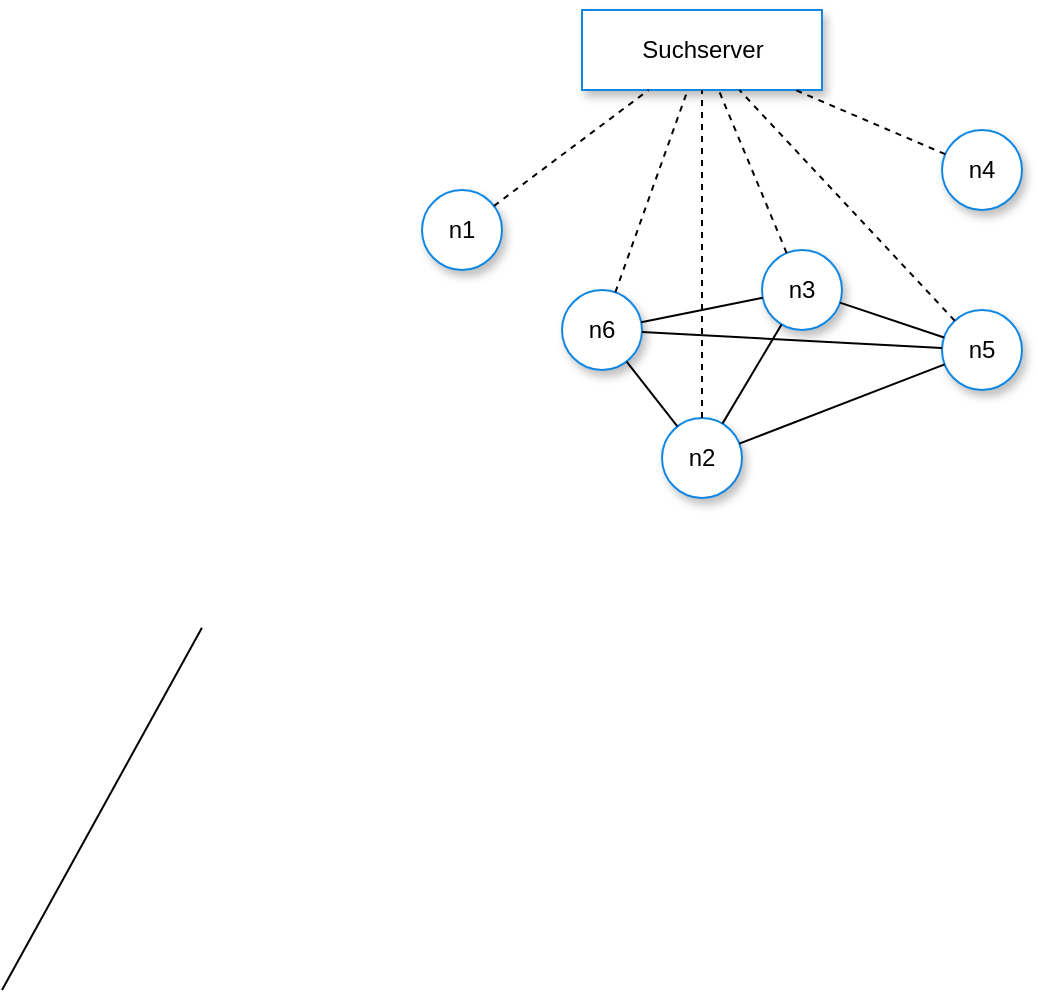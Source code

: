 <mxfile version="16.5.2" type="device"><diagram id="EozODpkRIXSncBKQ0nBx" name="Page-1"><mxGraphModel dx="1176" dy="605" grid="1" gridSize="10" guides="1" tooltips="1" connect="1" arrows="1" fold="1" page="1" pageScale="1" pageWidth="1169" pageHeight="827" math="0" shadow="0"><root><mxCell id="0"/><mxCell id="1" parent="0"/><mxCell id="jwrVgVqu73PEtfKnFUS3-1" value="n1" style="ellipse;whiteSpace=wrap;html=1;aspect=fixed;fillColor=#FFFFFF;strokeColor=#1088E3;strokeWidth=1;shadow=1;" vertex="1" parent="1"><mxGeometry x="580" y="300" width="40" height="40" as="geometry"/></mxCell><mxCell id="jwrVgVqu73PEtfKnFUS3-2" value="n2" style="ellipse;whiteSpace=wrap;html=1;aspect=fixed;fillColor=#FFFFFF;strokeColor=#1088E3;strokeWidth=1;shadow=1;" vertex="1" parent="1"><mxGeometry x="700" y="414" width="40" height="40" as="geometry"/></mxCell><mxCell id="jwrVgVqu73PEtfKnFUS3-3" value="n3" style="ellipse;whiteSpace=wrap;html=1;aspect=fixed;fillColor=#FFFFFF;strokeColor=#1088E3;strokeWidth=1;shadow=1;" vertex="1" parent="1"><mxGeometry x="750" y="330" width="40" height="40" as="geometry"/></mxCell><mxCell id="jwrVgVqu73PEtfKnFUS3-4" value="n4" style="ellipse;whiteSpace=wrap;html=1;aspect=fixed;fillColor=#FFFFFF;strokeColor=#1088E3;strokeWidth=1;shadow=1;" vertex="1" parent="1"><mxGeometry x="840" y="270" width="40" height="40" as="geometry"/></mxCell><mxCell id="jwrVgVqu73PEtfKnFUS3-5" value="n5" style="ellipse;whiteSpace=wrap;html=1;aspect=fixed;fillColor=#FFFFFF;strokeColor=#1088E3;strokeWidth=1;shadow=1;" vertex="1" parent="1"><mxGeometry x="840" y="360" width="40" height="40" as="geometry"/></mxCell><mxCell id="jwrVgVqu73PEtfKnFUS3-6" value="n6" style="ellipse;whiteSpace=wrap;html=1;aspect=fixed;fillColor=#FFFFFF;strokeColor=#1088E3;strokeWidth=1;shadow=1;" vertex="1" parent="1"><mxGeometry x="650" y="350" width="40" height="40" as="geometry"/></mxCell><mxCell id="jwrVgVqu73PEtfKnFUS3-27" value="" style="endArrow=none;html=1;rounded=0;" edge="1" parent="1" target="jwrVgVqu73PEtfKnFUS3-10"><mxGeometry width="50" height="50" relative="1" as="geometry"><mxPoint x="469.967" y="518.859" as="sourcePoint"/><mxPoint x="370.0" y="700" as="targetPoint"/></mxGeometry></mxCell><mxCell id="jwrVgVqu73PEtfKnFUS3-33" value="Suchserver" style="html=1;imageAspect=0;fillColor=#FFFFFF;strokeColor=#1088E3;strokeWidth=1;shadow=1;labelPosition=center;verticalLabelPosition=middle;align=center;verticalAlign=middle;" vertex="1" parent="1"><mxGeometry x="660" y="210" width="120" height="40" as="geometry"/></mxCell><mxCell id="jwrVgVqu73PEtfKnFUS3-34" value="" style="endArrow=none;html=1;rounded=0;" edge="1" parent="1" source="jwrVgVqu73PEtfKnFUS3-3" target="jwrVgVqu73PEtfKnFUS3-6"><mxGeometry width="50" height="50" relative="1" as="geometry"><mxPoint x="620" y="490" as="sourcePoint"/><mxPoint x="670" y="440" as="targetPoint"/></mxGeometry></mxCell><mxCell id="jwrVgVqu73PEtfKnFUS3-37" value="" style="endArrow=none;html=1;rounded=0;" edge="1" parent="1" source="jwrVgVqu73PEtfKnFUS3-2" target="jwrVgVqu73PEtfKnFUS3-6"><mxGeometry width="50" height="50" relative="1" as="geometry"><mxPoint x="760.388" y="363.922" as="sourcePoint"/><mxPoint x="699.612" y="376.078" as="targetPoint"/></mxGeometry></mxCell><mxCell id="jwrVgVqu73PEtfKnFUS3-38" value="" style="endArrow=none;html=1;rounded=0;" edge="1" parent="1" source="jwrVgVqu73PEtfKnFUS3-3" target="jwrVgVqu73PEtfKnFUS3-2"><mxGeometry width="50" height="50" relative="1" as="geometry"><mxPoint x="770.388" y="373.922" as="sourcePoint"/><mxPoint x="709.612" y="386.078" as="targetPoint"/></mxGeometry></mxCell><mxCell id="jwrVgVqu73PEtfKnFUS3-39" value="" style="endArrow=none;html=1;rounded=0;" edge="1" parent="1" source="jwrVgVqu73PEtfKnFUS3-5" target="jwrVgVqu73PEtfKnFUS3-2"><mxGeometry width="50" height="50" relative="1" as="geometry"><mxPoint x="780.388" y="383.922" as="sourcePoint"/><mxPoint x="719.612" y="396.078" as="targetPoint"/></mxGeometry></mxCell><mxCell id="jwrVgVqu73PEtfKnFUS3-40" value="" style="endArrow=none;html=1;rounded=0;" edge="1" parent="1" source="jwrVgVqu73PEtfKnFUS3-5" target="jwrVgVqu73PEtfKnFUS3-3"><mxGeometry width="50" height="50" relative="1" as="geometry"><mxPoint x="790.388" y="393.922" as="sourcePoint"/><mxPoint x="729.612" y="406.078" as="targetPoint"/></mxGeometry></mxCell><mxCell id="jwrVgVqu73PEtfKnFUS3-41" value="" style="endArrow=none;html=1;rounded=0;" edge="1" parent="1" source="jwrVgVqu73PEtfKnFUS3-5" target="jwrVgVqu73PEtfKnFUS3-6"><mxGeometry width="50" height="50" relative="1" as="geometry"><mxPoint x="800.388" y="403.922" as="sourcePoint"/><mxPoint x="739.612" y="416.078" as="targetPoint"/></mxGeometry></mxCell><mxCell id="jwrVgVqu73PEtfKnFUS3-42" value="" style="endArrow=none;dashed=1;html=1;rounded=0;" edge="1" parent="1" source="jwrVgVqu73PEtfKnFUS3-1" target="jwrVgVqu73PEtfKnFUS3-33"><mxGeometry width="50" height="50" relative="1" as="geometry"><mxPoint x="620" y="490" as="sourcePoint"/><mxPoint x="670" y="440" as="targetPoint"/></mxGeometry></mxCell><mxCell id="jwrVgVqu73PEtfKnFUS3-44" value="" style="endArrow=none;dashed=1;html=1;rounded=0;" edge="1" parent="1" source="jwrVgVqu73PEtfKnFUS3-6" target="jwrVgVqu73PEtfKnFUS3-33"><mxGeometry width="50" height="50" relative="1" as="geometry"><mxPoint x="626.012" y="318.016" as="sourcePoint"/><mxPoint x="703.333" y="260" as="targetPoint"/></mxGeometry></mxCell><mxCell id="jwrVgVqu73PEtfKnFUS3-45" value="" style="endArrow=none;dashed=1;html=1;rounded=0;" edge="1" parent="1" source="jwrVgVqu73PEtfKnFUS3-3" target="jwrVgVqu73PEtfKnFUS3-33"><mxGeometry width="50" height="50" relative="1" as="geometry"><mxPoint x="636.012" y="328.016" as="sourcePoint"/><mxPoint x="713.333" y="270" as="targetPoint"/></mxGeometry></mxCell><mxCell id="jwrVgVqu73PEtfKnFUS3-46" value="" style="endArrow=none;dashed=1;html=1;rounded=0;" edge="1" parent="1" source="jwrVgVqu73PEtfKnFUS3-2" target="jwrVgVqu73PEtfKnFUS3-33"><mxGeometry width="50" height="50" relative="1" as="geometry"><mxPoint x="646.012" y="338.016" as="sourcePoint"/><mxPoint x="723.333" y="280" as="targetPoint"/></mxGeometry></mxCell><mxCell id="jwrVgVqu73PEtfKnFUS3-47" value="" style="endArrow=none;dashed=1;html=1;rounded=0;" edge="1" parent="1" source="jwrVgVqu73PEtfKnFUS3-5" target="jwrVgVqu73PEtfKnFUS3-33"><mxGeometry width="50" height="50" relative="1" as="geometry"><mxPoint x="656.012" y="348.016" as="sourcePoint"/><mxPoint x="733.333" y="290" as="targetPoint"/></mxGeometry></mxCell><mxCell id="jwrVgVqu73PEtfKnFUS3-48" value="" style="endArrow=none;dashed=1;html=1;rounded=0;" edge="1" parent="1" source="jwrVgVqu73PEtfKnFUS3-4" target="jwrVgVqu73PEtfKnFUS3-33"><mxGeometry width="50" height="50" relative="1" as="geometry"><mxPoint x="666.012" y="358.016" as="sourcePoint"/><mxPoint x="743.333" y="300" as="targetPoint"/></mxGeometry></mxCell></root></mxGraphModel></diagram></mxfile>